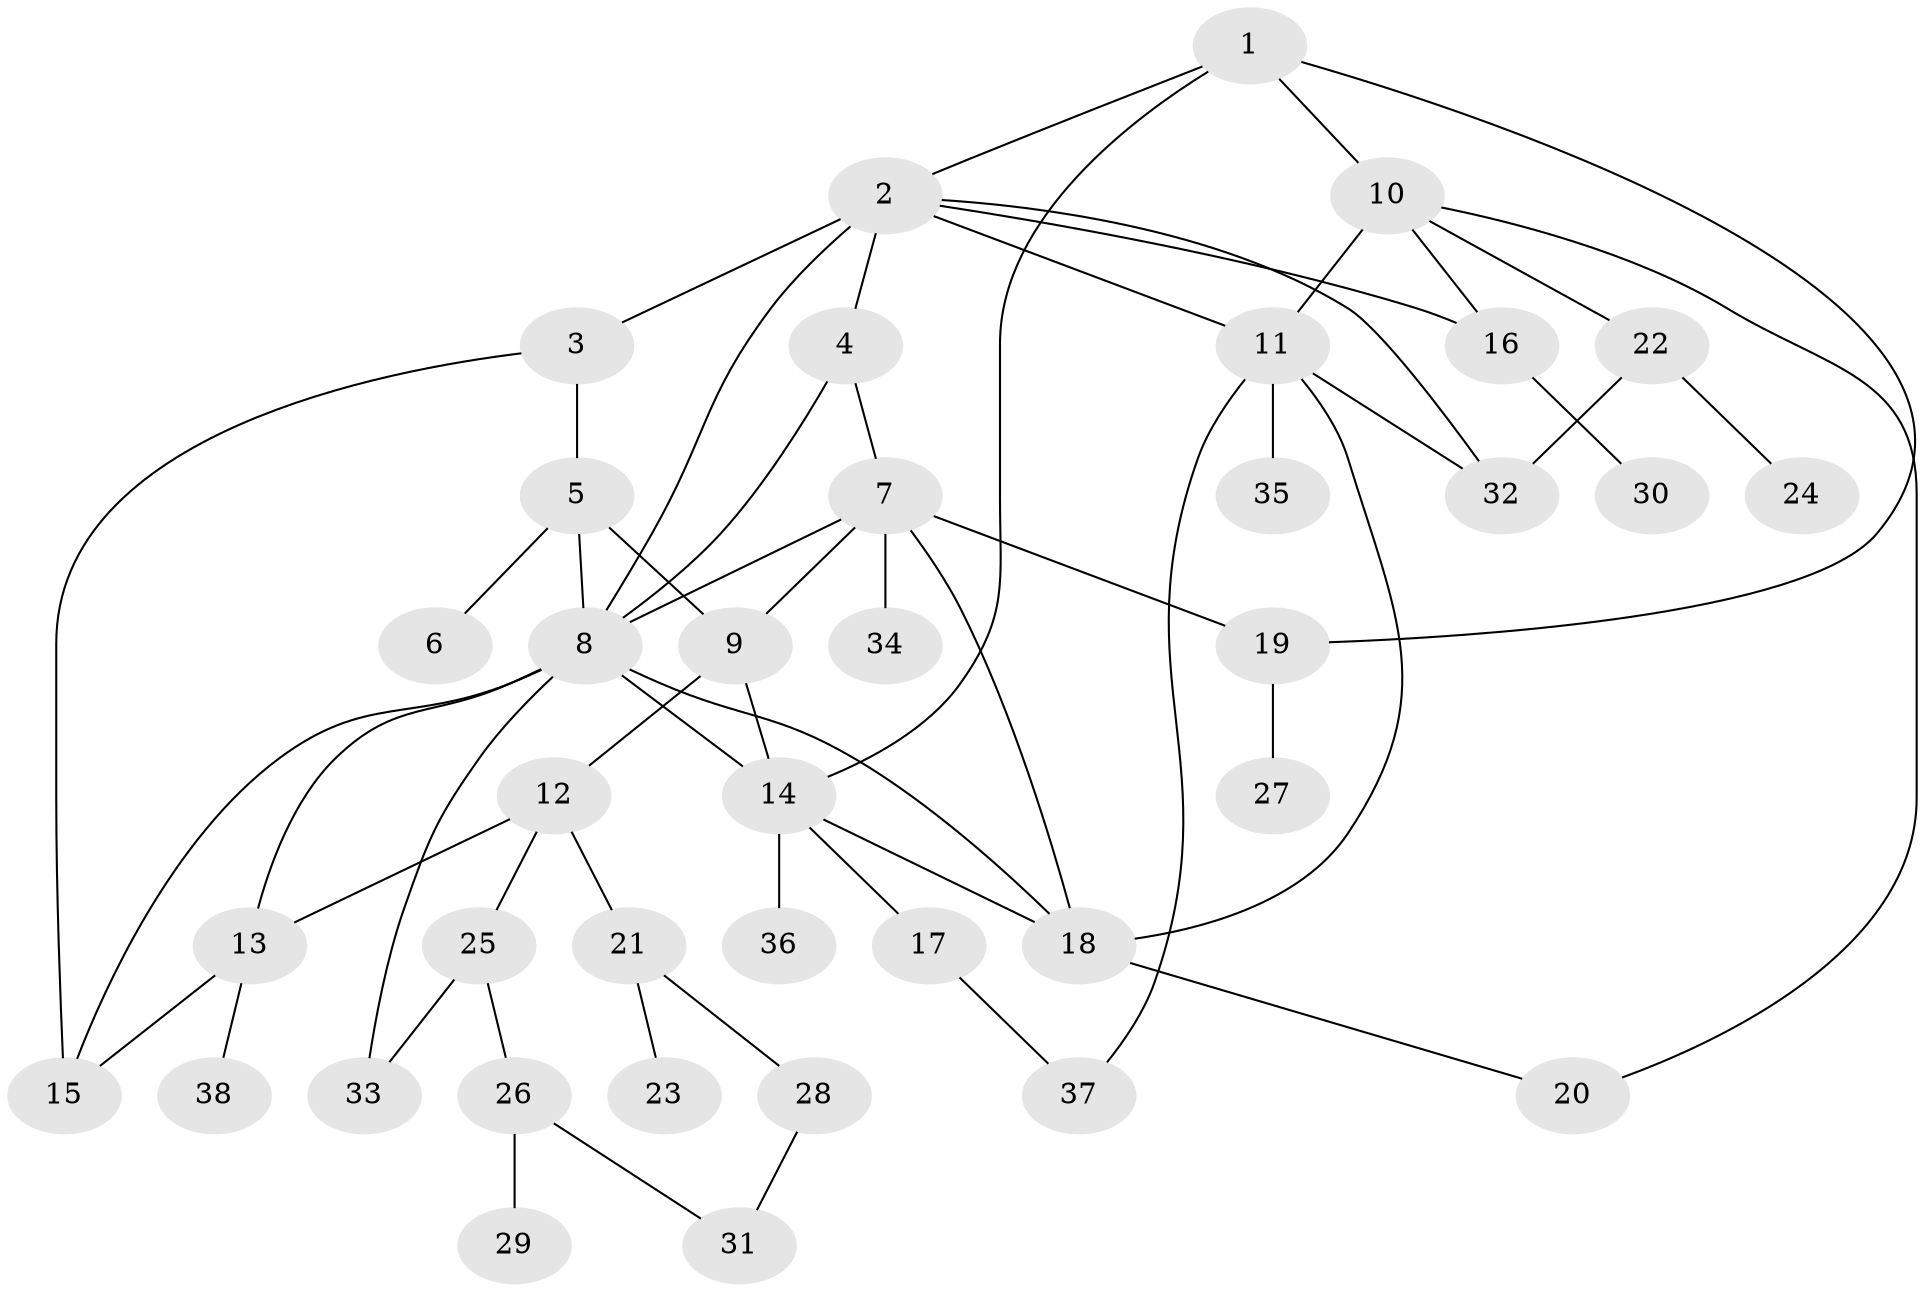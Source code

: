 // original degree distribution, {4: 0.0967741935483871, 8: 0.016129032258064516, 3: 0.27419354838709675, 6: 0.03225806451612903, 2: 0.3064516129032258, 7: 0.06451612903225806, 5: 0.016129032258064516, 1: 0.1935483870967742}
// Generated by graph-tools (version 1.1) at 2025/48/03/04/25 22:48:59]
// undirected, 38 vertices, 58 edges
graph export_dot {
  node [color=gray90,style=filled];
  1;
  2;
  3;
  4;
  5;
  6;
  7;
  8;
  9;
  10;
  11;
  12;
  13;
  14;
  15;
  16;
  17;
  18;
  19;
  20;
  21;
  22;
  23;
  24;
  25;
  26;
  27;
  28;
  29;
  30;
  31;
  32;
  33;
  34;
  35;
  36;
  37;
  38;
  1 -- 2 [weight=1.0];
  1 -- 10 [weight=1.0];
  1 -- 14 [weight=1.0];
  1 -- 19 [weight=1.0];
  2 -- 3 [weight=1.0];
  2 -- 4 [weight=2.0];
  2 -- 8 [weight=1.0];
  2 -- 11 [weight=1.0];
  2 -- 16 [weight=1.0];
  2 -- 32 [weight=1.0];
  3 -- 5 [weight=1.0];
  3 -- 15 [weight=1.0];
  4 -- 7 [weight=1.0];
  4 -- 8 [weight=3.0];
  5 -- 6 [weight=1.0];
  5 -- 8 [weight=2.0];
  5 -- 9 [weight=1.0];
  7 -- 8 [weight=1.0];
  7 -- 9 [weight=2.0];
  7 -- 18 [weight=1.0];
  7 -- 19 [weight=1.0];
  7 -- 34 [weight=1.0];
  8 -- 13 [weight=1.0];
  8 -- 14 [weight=1.0];
  8 -- 15 [weight=1.0];
  8 -- 18 [weight=1.0];
  8 -- 33 [weight=1.0];
  9 -- 12 [weight=1.0];
  9 -- 14 [weight=2.0];
  10 -- 11 [weight=2.0];
  10 -- 16 [weight=1.0];
  10 -- 20 [weight=1.0];
  10 -- 22 [weight=1.0];
  11 -- 18 [weight=1.0];
  11 -- 32 [weight=1.0];
  11 -- 35 [weight=1.0];
  11 -- 37 [weight=1.0];
  12 -- 13 [weight=1.0];
  12 -- 21 [weight=1.0];
  12 -- 25 [weight=1.0];
  13 -- 15 [weight=1.0];
  13 -- 38 [weight=1.0];
  14 -- 17 [weight=1.0];
  14 -- 18 [weight=1.0];
  14 -- 36 [weight=1.0];
  16 -- 30 [weight=1.0];
  17 -- 37 [weight=1.0];
  18 -- 20 [weight=1.0];
  19 -- 27 [weight=1.0];
  21 -- 23 [weight=1.0];
  21 -- 28 [weight=1.0];
  22 -- 24 [weight=1.0];
  22 -- 32 [weight=1.0];
  25 -- 26 [weight=1.0];
  25 -- 33 [weight=1.0];
  26 -- 29 [weight=1.0];
  26 -- 31 [weight=1.0];
  28 -- 31 [weight=1.0];
}

